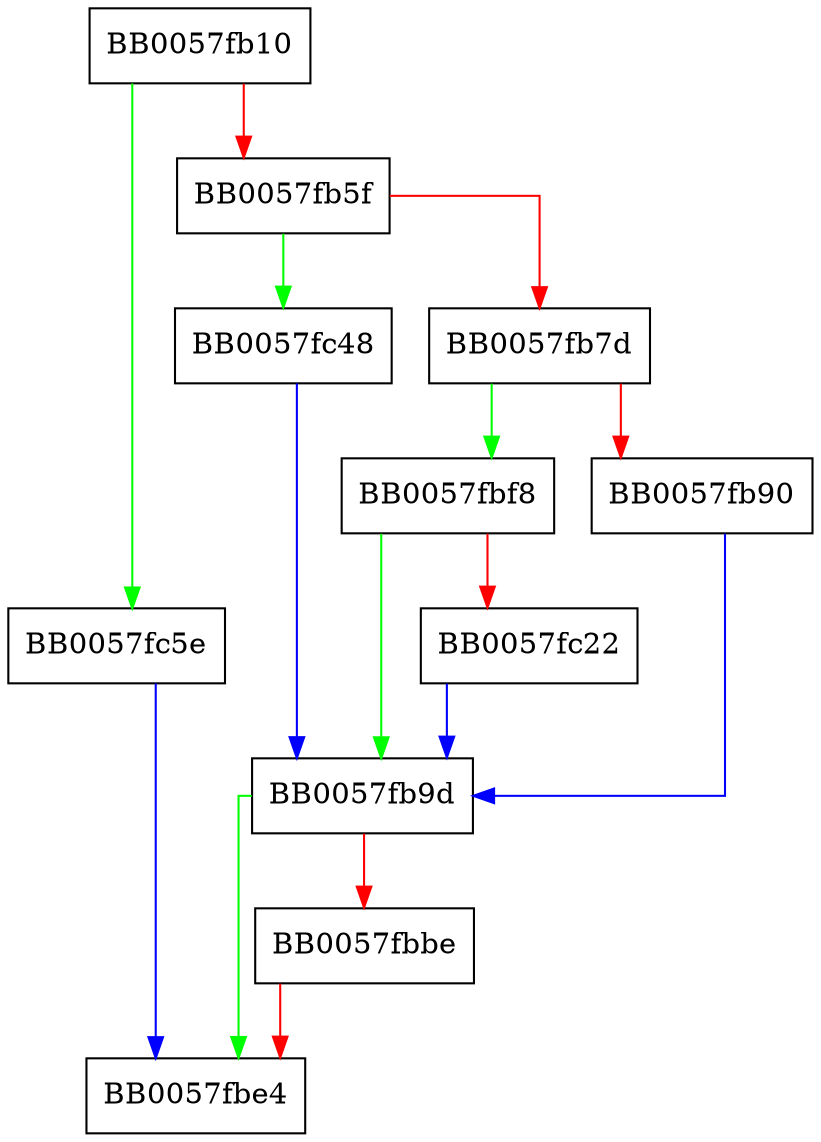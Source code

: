 digraph DSA_verify {
  node [shape="box"];
  graph [splines=ortho];
  BB0057fb10 -> BB0057fc5e [color="green"];
  BB0057fb10 -> BB0057fb5f [color="red"];
  BB0057fb5f -> BB0057fc48 [color="green"];
  BB0057fb5f -> BB0057fb7d [color="red"];
  BB0057fb7d -> BB0057fbf8 [color="green"];
  BB0057fb7d -> BB0057fb90 [color="red"];
  BB0057fb90 -> BB0057fb9d [color="blue"];
  BB0057fb9d -> BB0057fbe4 [color="green"];
  BB0057fb9d -> BB0057fbbe [color="red"];
  BB0057fbbe -> BB0057fbe4 [color="red"];
  BB0057fbf8 -> BB0057fb9d [color="green"];
  BB0057fbf8 -> BB0057fc22 [color="red"];
  BB0057fc22 -> BB0057fb9d [color="blue"];
  BB0057fc48 -> BB0057fb9d [color="blue"];
  BB0057fc5e -> BB0057fbe4 [color="blue"];
}